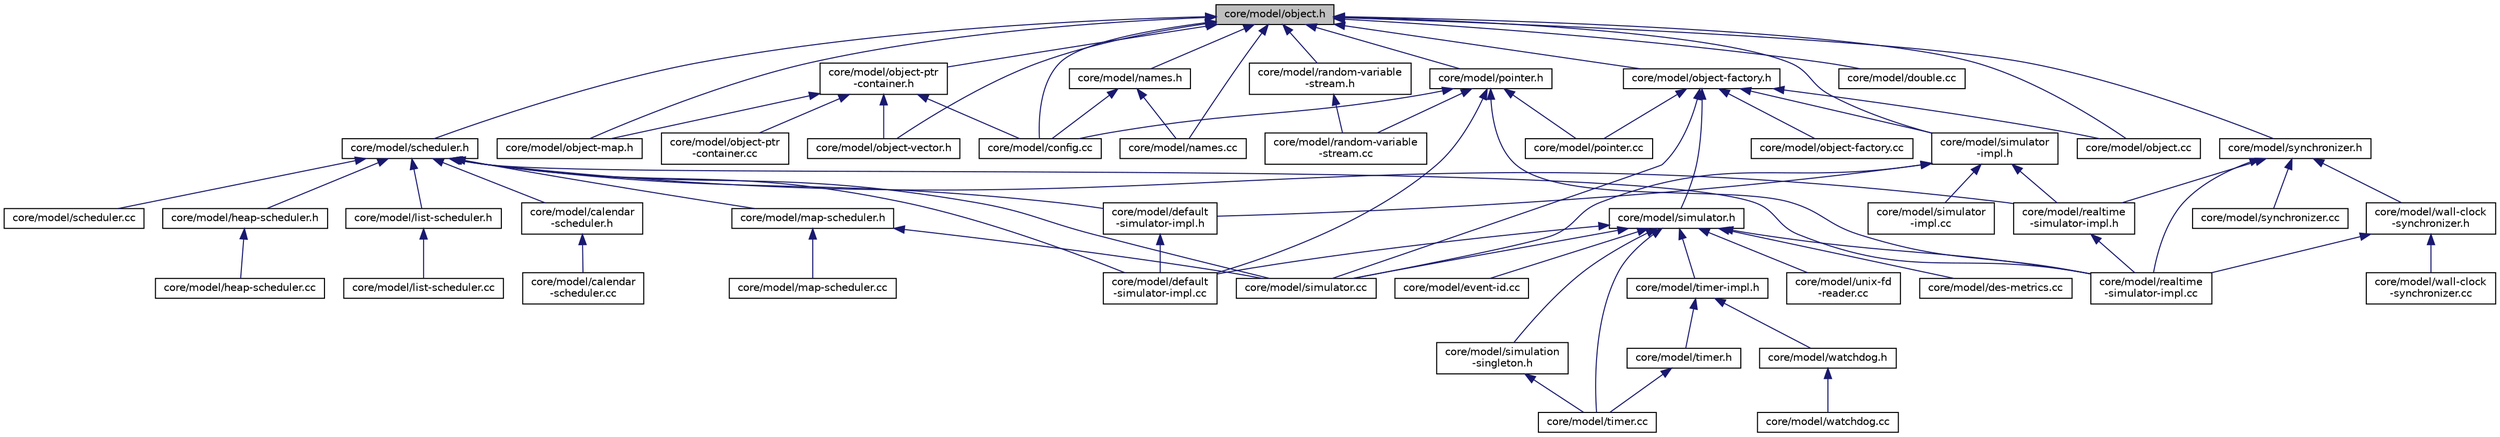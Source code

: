 digraph "core/model/object.h"
{
  edge [fontname="Helvetica",fontsize="10",labelfontname="Helvetica",labelfontsize="10"];
  node [fontname="Helvetica",fontsize="10",shape=record];
  Node1 [label="core/model/object.h",height=0.2,width=0.4,color="black", fillcolor="grey75", style="filled", fontcolor="black"];
  Node1 -> Node2 [dir="back",color="midnightblue",fontsize="10",style="solid"];
  Node2 [label="core/model/scheduler.h",height=0.2,width=0.4,color="black", fillcolor="white", style="filled",URL="$d2/dd8/scheduler_8h.html"];
  Node2 -> Node3 [dir="back",color="midnightblue",fontsize="10",style="solid"];
  Node3 [label="core/model/calendar\l-scheduler.h",height=0.2,width=0.4,color="black", fillcolor="white", style="filled",URL="$db/dcb/calendar-scheduler_8h.html"];
  Node3 -> Node4 [dir="back",color="midnightblue",fontsize="10",style="solid"];
  Node4 [label="core/model/calendar\l-scheduler.cc",height=0.2,width=0.4,color="black", fillcolor="white", style="filled",URL="$dc/d22/calendar-scheduler_8cc.html"];
  Node2 -> Node5 [dir="back",color="midnightblue",fontsize="10",style="solid"];
  Node5 [label="core/model/default\l-simulator-impl.h",height=0.2,width=0.4,color="black", fillcolor="white", style="filled",URL="$d3/d47/default-simulator-impl_8h.html"];
  Node5 -> Node6 [dir="back",color="midnightblue",fontsize="10",style="solid"];
  Node6 [label="core/model/default\l-simulator-impl.cc",height=0.2,width=0.4,color="black", fillcolor="white", style="filled",URL="$d8/d5e/default-simulator-impl_8cc.html"];
  Node2 -> Node6 [dir="back",color="midnightblue",fontsize="10",style="solid"];
  Node2 -> Node7 [dir="back",color="midnightblue",fontsize="10",style="solid"];
  Node7 [label="core/model/heap-scheduler.h",height=0.2,width=0.4,color="black", fillcolor="white", style="filled",URL="$d6/d67/heap-scheduler_8h.html"];
  Node7 -> Node8 [dir="back",color="midnightblue",fontsize="10",style="solid"];
  Node8 [label="core/model/heap-scheduler.cc",height=0.2,width=0.4,color="black", fillcolor="white", style="filled",URL="$d0/d5d/heap-scheduler_8cc.html"];
  Node2 -> Node9 [dir="back",color="midnightblue",fontsize="10",style="solid"];
  Node9 [label="core/model/list-scheduler.h",height=0.2,width=0.4,color="black", fillcolor="white", style="filled",URL="$d2/d62/list-scheduler_8h.html"];
  Node9 -> Node10 [dir="back",color="midnightblue",fontsize="10",style="solid"];
  Node10 [label="core/model/list-scheduler.cc",height=0.2,width=0.4,color="black", fillcolor="white", style="filled",URL="$d1/de4/list-scheduler_8cc.html"];
  Node2 -> Node11 [dir="back",color="midnightblue",fontsize="10",style="solid"];
  Node11 [label="core/model/map-scheduler.h",height=0.2,width=0.4,color="black", fillcolor="white", style="filled",URL="$d9/df6/map-scheduler_8h.html"];
  Node11 -> Node12 [dir="back",color="midnightblue",fontsize="10",style="solid"];
  Node12 [label="core/model/map-scheduler.cc",height=0.2,width=0.4,color="black", fillcolor="white", style="filled",URL="$d1/d6c/map-scheduler_8cc.html"];
  Node11 -> Node13 [dir="back",color="midnightblue",fontsize="10",style="solid"];
  Node13 [label="core/model/simulator.cc",height=0.2,width=0.4,color="black", fillcolor="white", style="filled",URL="$d6/df8/simulator_8cc.html"];
  Node2 -> Node14 [dir="back",color="midnightblue",fontsize="10",style="solid"];
  Node14 [label="core/model/realtime\l-simulator-impl.h",height=0.2,width=0.4,color="black", fillcolor="white", style="filled",URL="$d3/de4/realtime-simulator-impl_8h.html"];
  Node14 -> Node15 [dir="back",color="midnightblue",fontsize="10",style="solid"];
  Node15 [label="core/model/realtime\l-simulator-impl.cc",height=0.2,width=0.4,color="black", fillcolor="white", style="filled",URL="$dc/da2/realtime-simulator-impl_8cc.html"];
  Node2 -> Node15 [dir="back",color="midnightblue",fontsize="10",style="solid"];
  Node2 -> Node16 [dir="back",color="midnightblue",fontsize="10",style="solid"];
  Node16 [label="core/model/scheduler.cc",height=0.2,width=0.4,color="black", fillcolor="white", style="filled",URL="$dd/d55/scheduler_8cc.html"];
  Node2 -> Node13 [dir="back",color="midnightblue",fontsize="10",style="solid"];
  Node1 -> Node17 [dir="back",color="midnightblue",fontsize="10",style="solid"];
  Node17 [label="core/model/config.cc",height=0.2,width=0.4,color="black", fillcolor="white", style="filled",URL="$dd/da8/config_8cc.html"];
  Node1 -> Node18 [dir="back",color="midnightblue",fontsize="10",style="solid"];
  Node18 [label="core/model/object-ptr\l-container.h",height=0.2,width=0.4,color="black", fillcolor="white", style="filled",URL="$dd/da6/object-ptr-container_8h.html"];
  Node18 -> Node17 [dir="back",color="midnightblue",fontsize="10",style="solid"];
  Node18 -> Node19 [dir="back",color="midnightblue",fontsize="10",style="solid"];
  Node19 [label="core/model/object-map.h",height=0.2,width=0.4,color="black", fillcolor="white", style="filled",URL="$dc/d34/object-map_8h.html"];
  Node18 -> Node20 [dir="back",color="midnightblue",fontsize="10",style="solid"];
  Node20 [label="core/model/object-ptr\l-container.cc",height=0.2,width=0.4,color="black", fillcolor="white", style="filled",URL="$d2/daa/object-ptr-container_8cc.html"];
  Node18 -> Node21 [dir="back",color="midnightblue",fontsize="10",style="solid"];
  Node21 [label="core/model/object-vector.h",height=0.2,width=0.4,color="black", fillcolor="white", style="filled",URL="$d8/d5c/object-vector_8h.html"];
  Node1 -> Node22 [dir="back",color="midnightblue",fontsize="10",style="solid"];
  Node22 [label="core/model/names.h",height=0.2,width=0.4,color="black", fillcolor="white", style="filled",URL="$d8/d22/names_8h.html"];
  Node22 -> Node17 [dir="back",color="midnightblue",fontsize="10",style="solid"];
  Node22 -> Node23 [dir="back",color="midnightblue",fontsize="10",style="solid"];
  Node23 [label="core/model/names.cc",height=0.2,width=0.4,color="black", fillcolor="white", style="filled",URL="$de/dee/names_8cc.html"];
  Node1 -> Node24 [dir="back",color="midnightblue",fontsize="10",style="solid"];
  Node24 [label="core/model/pointer.h",height=0.2,width=0.4,color="black", fillcolor="white", style="filled",URL="$d5/d9f/pointer_8h.html"];
  Node24 -> Node17 [dir="back",color="midnightblue",fontsize="10",style="solid"];
  Node24 -> Node6 [dir="back",color="midnightblue",fontsize="10",style="solid"];
  Node24 -> Node25 [dir="back",color="midnightblue",fontsize="10",style="solid"];
  Node25 [label="core/model/pointer.cc",height=0.2,width=0.4,color="black", fillcolor="white", style="filled",URL="$dd/d78/pointer_8cc.html"];
  Node24 -> Node26 [dir="back",color="midnightblue",fontsize="10",style="solid"];
  Node26 [label="core/model/random-variable\l-stream.cc",height=0.2,width=0.4,color="black", fillcolor="white", style="filled",URL="$d9/d60/random-variable-stream_8cc.html"];
  Node24 -> Node15 [dir="back",color="midnightblue",fontsize="10",style="solid"];
  Node1 -> Node27 [dir="back",color="midnightblue",fontsize="10",style="solid"];
  Node27 [label="core/model/object-factory.h",height=0.2,width=0.4,color="black", fillcolor="white", style="filled",URL="$d4/d59/object-factory_8h.html"];
  Node27 -> Node28 [dir="back",color="midnightblue",fontsize="10",style="solid"];
  Node28 [label="core/model/simulator.h",height=0.2,width=0.4,color="black", fillcolor="white", style="filled",URL="$d3/d9e/simulator_8h.html"];
  Node28 -> Node6 [dir="back",color="midnightblue",fontsize="10",style="solid"];
  Node28 -> Node29 [dir="back",color="midnightblue",fontsize="10",style="solid"];
  Node29 [label="core/model/des-metrics.cc",height=0.2,width=0.4,color="black", fillcolor="white", style="filled",URL="$d1/df5/des-metrics_8cc.html"];
  Node28 -> Node30 [dir="back",color="midnightblue",fontsize="10",style="solid"];
  Node30 [label="core/model/event-id.cc",height=0.2,width=0.4,color="black", fillcolor="white", style="filled",URL="$d7/d71/event-id_8cc.html"];
  Node28 -> Node15 [dir="back",color="midnightblue",fontsize="10",style="solid"];
  Node28 -> Node31 [dir="back",color="midnightblue",fontsize="10",style="solid"];
  Node31 [label="core/model/simulation\l-singleton.h",height=0.2,width=0.4,color="black", fillcolor="white", style="filled",URL="$d5/da6/simulation-singleton_8h.html"];
  Node31 -> Node32 [dir="back",color="midnightblue",fontsize="10",style="solid"];
  Node32 [label="core/model/timer.cc",height=0.2,width=0.4,color="black", fillcolor="white", style="filled",URL="$d1/d24/timer_8cc.html"];
  Node28 -> Node13 [dir="back",color="midnightblue",fontsize="10",style="solid"];
  Node28 -> Node33 [dir="back",color="midnightblue",fontsize="10",style="solid"];
  Node33 [label="core/model/timer-impl.h",height=0.2,width=0.4,color="black", fillcolor="white", style="filled",URL="$d9/df7/timer-impl_8h.html"];
  Node33 -> Node34 [dir="back",color="midnightblue",fontsize="10",style="solid"];
  Node34 [label="core/model/timer.h",height=0.2,width=0.4,color="black", fillcolor="white", style="filled",URL="$d5/dd0/timer_8h.html"];
  Node34 -> Node32 [dir="back",color="midnightblue",fontsize="10",style="solid"];
  Node33 -> Node35 [dir="back",color="midnightblue",fontsize="10",style="solid"];
  Node35 [label="core/model/watchdog.h",height=0.2,width=0.4,color="black", fillcolor="white", style="filled",URL="$d9/da3/watchdog_8h.html"];
  Node35 -> Node36 [dir="back",color="midnightblue",fontsize="10",style="solid"];
  Node36 [label="core/model/watchdog.cc",height=0.2,width=0.4,color="black", fillcolor="white", style="filled",URL="$d6/d77/watchdog_8cc.html"];
  Node28 -> Node32 [dir="back",color="midnightblue",fontsize="10",style="solid"];
  Node28 -> Node37 [dir="back",color="midnightblue",fontsize="10",style="solid"];
  Node37 [label="core/model/unix-fd\l-reader.cc",height=0.2,width=0.4,color="black", fillcolor="white", style="filled",URL="$dd/d0d/unix-fd-reader_8cc.html"];
  Node27 -> Node38 [dir="back",color="midnightblue",fontsize="10",style="solid"];
  Node38 [label="core/model/simulator\l-impl.h",height=0.2,width=0.4,color="black", fillcolor="white", style="filled",URL="$d0/d46/simulator-impl_8h.html"];
  Node38 -> Node5 [dir="back",color="midnightblue",fontsize="10",style="solid"];
  Node38 -> Node14 [dir="back",color="midnightblue",fontsize="10",style="solid"];
  Node38 -> Node39 [dir="back",color="midnightblue",fontsize="10",style="solid"];
  Node39 [label="core/model/simulator\l-impl.cc",height=0.2,width=0.4,color="black", fillcolor="white", style="filled",URL="$d7/dac/simulator-impl_8cc.html"];
  Node38 -> Node13 [dir="back",color="midnightblue",fontsize="10",style="solid"];
  Node27 -> Node40 [dir="back",color="midnightblue",fontsize="10",style="solid"];
  Node40 [label="core/model/object-factory.cc",height=0.2,width=0.4,color="black", fillcolor="white", style="filled",URL="$da/d52/object-factory_8cc.html"];
  Node27 -> Node41 [dir="back",color="midnightblue",fontsize="10",style="solid"];
  Node41 [label="core/model/object.cc",height=0.2,width=0.4,color="black", fillcolor="white", style="filled",URL="$d4/ddf/object_8cc.html"];
  Node27 -> Node25 [dir="back",color="midnightblue",fontsize="10",style="solid"];
  Node27 -> Node13 [dir="back",color="midnightblue",fontsize="10",style="solid"];
  Node1 -> Node38 [dir="back",color="midnightblue",fontsize="10",style="solid"];
  Node1 -> Node42 [dir="back",color="midnightblue",fontsize="10",style="solid"];
  Node42 [label="core/model/double.cc",height=0.2,width=0.4,color="black", fillcolor="white", style="filled",URL="$db/d6c/double_8cc.html"];
  Node1 -> Node23 [dir="back",color="midnightblue",fontsize="10",style="solid"];
  Node1 -> Node19 [dir="back",color="midnightblue",fontsize="10",style="solid"];
  Node1 -> Node21 [dir="back",color="midnightblue",fontsize="10",style="solid"];
  Node1 -> Node41 [dir="back",color="midnightblue",fontsize="10",style="solid"];
  Node1 -> Node43 [dir="back",color="midnightblue",fontsize="10",style="solid"];
  Node43 [label="core/model/random-variable\l-stream.h",height=0.2,width=0.4,color="black", fillcolor="white", style="filled",URL="$d4/dde/random-variable-stream_8h.html"];
  Node43 -> Node26 [dir="back",color="midnightblue",fontsize="10",style="solid"];
  Node1 -> Node44 [dir="back",color="midnightblue",fontsize="10",style="solid"];
  Node44 [label="core/model/synchronizer.h",height=0.2,width=0.4,color="black", fillcolor="white", style="filled",URL="$d4/d4b/synchronizer_8h.html"];
  Node44 -> Node14 [dir="back",color="midnightblue",fontsize="10",style="solid"];
  Node44 -> Node45 [dir="back",color="midnightblue",fontsize="10",style="solid"];
  Node45 [label="core/model/wall-clock\l-synchronizer.h",height=0.2,width=0.4,color="black", fillcolor="white", style="filled",URL="$dd/d6c/wall-clock-synchronizer_8h.html"];
  Node45 -> Node15 [dir="back",color="midnightblue",fontsize="10",style="solid"];
  Node45 -> Node46 [dir="back",color="midnightblue",fontsize="10",style="solid"];
  Node46 [label="core/model/wall-clock\l-synchronizer.cc",height=0.2,width=0.4,color="black", fillcolor="white", style="filled",URL="$da/d26/wall-clock-synchronizer_8cc.html"];
  Node44 -> Node15 [dir="back",color="midnightblue",fontsize="10",style="solid"];
  Node44 -> Node47 [dir="back",color="midnightblue",fontsize="10",style="solid"];
  Node47 [label="core/model/synchronizer.cc",height=0.2,width=0.4,color="black", fillcolor="white", style="filled",URL="$de/dba/synchronizer_8cc.html"];
}

